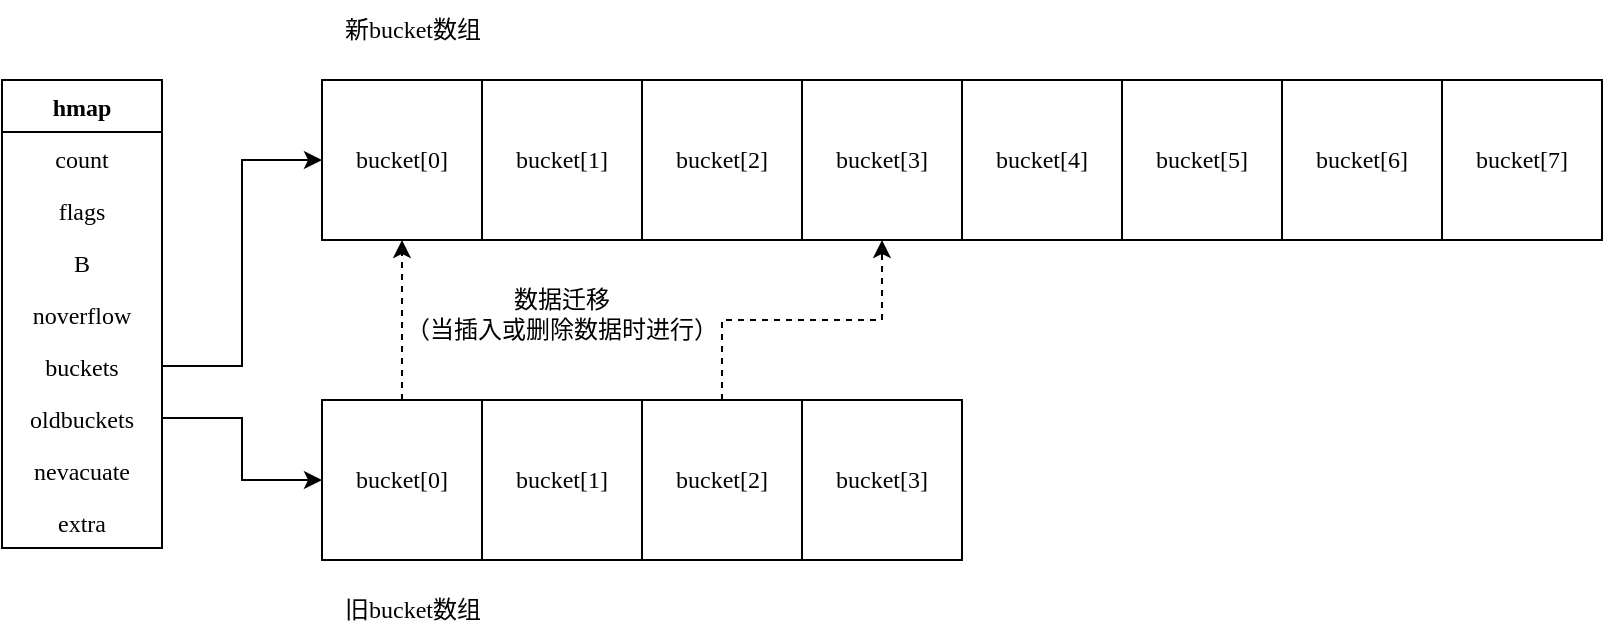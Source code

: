 <mxfile version="20.3.0" type="device"><diagram id="1uw3sre88Z70b6AodyW_" name="第 1 页"><mxGraphModel dx="946" dy="672" grid="1" gridSize="10" guides="1" tooltips="1" connect="1" arrows="1" fold="1" page="1" pageScale="1" pageWidth="827" pageHeight="1169" math="0" shadow="0"><root><mxCell id="0"/><mxCell id="1" parent="0"/><mxCell id="NVxiBQB6BIfjoMku-QJu-1" value="hmap" style="swimlane;fontStyle=1;childLayout=stackLayout;horizontal=1;startSize=26;fillColor=none;horizontalStack=0;resizeParent=1;resizeParentMax=0;resizeLast=0;collapsible=1;marginBottom=0;fontFamily=Times New Roman;align=center;" vertex="1" parent="1"><mxGeometry x="40" y="120" width="80" height="234" as="geometry"/></mxCell><mxCell id="NVxiBQB6BIfjoMku-QJu-2" value="count" style="text;strokeColor=none;fillColor=none;align=center;verticalAlign=top;spacingLeft=4;spacingRight=4;overflow=hidden;rotatable=0;points=[[0,0.5],[1,0.5]];portConstraint=eastwest;fontFamily=Times New Roman;" vertex="1" parent="NVxiBQB6BIfjoMku-QJu-1"><mxGeometry y="26" width="80" height="26" as="geometry"/></mxCell><mxCell id="NVxiBQB6BIfjoMku-QJu-3" value="flags" style="text;strokeColor=none;fillColor=none;align=center;verticalAlign=top;spacingLeft=4;spacingRight=4;overflow=hidden;rotatable=0;points=[[0,0.5],[1,0.5]];portConstraint=eastwest;fontFamily=Times New Roman;" vertex="1" parent="NVxiBQB6BIfjoMku-QJu-1"><mxGeometry y="52" width="80" height="26" as="geometry"/></mxCell><mxCell id="NVxiBQB6BIfjoMku-QJu-4" value="B" style="text;strokeColor=none;fillColor=none;align=center;verticalAlign=top;spacingLeft=4;spacingRight=4;overflow=hidden;rotatable=0;points=[[0,0.5],[1,0.5]];portConstraint=eastwest;fontFamily=Times New Roman;" vertex="1" parent="NVxiBQB6BIfjoMku-QJu-1"><mxGeometry y="78" width="80" height="26" as="geometry"/></mxCell><mxCell id="NVxiBQB6BIfjoMku-QJu-5" value="noverflow" style="text;strokeColor=none;fillColor=none;align=center;verticalAlign=top;spacingLeft=4;spacingRight=4;overflow=hidden;rotatable=0;points=[[0,0.5],[1,0.5]];portConstraint=eastwest;fontFamily=Times New Roman;" vertex="1" parent="NVxiBQB6BIfjoMku-QJu-1"><mxGeometry y="104" width="80" height="26" as="geometry"/></mxCell><mxCell id="NVxiBQB6BIfjoMku-QJu-6" value="buckets" style="text;strokeColor=none;fillColor=none;align=center;verticalAlign=top;spacingLeft=4;spacingRight=4;overflow=hidden;rotatable=0;points=[[0,0.5],[1,0.5]];portConstraint=eastwest;fontFamily=Times New Roman;" vertex="1" parent="NVxiBQB6BIfjoMku-QJu-1"><mxGeometry y="130" width="80" height="26" as="geometry"/></mxCell><mxCell id="NVxiBQB6BIfjoMku-QJu-7" value="oldbuckets" style="text;strokeColor=none;fillColor=none;align=center;verticalAlign=top;spacingLeft=4;spacingRight=4;overflow=hidden;rotatable=0;points=[[0,0.5],[1,0.5]];portConstraint=eastwest;fontFamily=Times New Roman;" vertex="1" parent="NVxiBQB6BIfjoMku-QJu-1"><mxGeometry y="156" width="80" height="26" as="geometry"/></mxCell><mxCell id="NVxiBQB6BIfjoMku-QJu-8" value="nevacuate" style="text;strokeColor=none;fillColor=none;align=center;verticalAlign=top;spacingLeft=4;spacingRight=4;overflow=hidden;rotatable=0;points=[[0,0.5],[1,0.5]];portConstraint=eastwest;fontFamily=Times New Roman;" vertex="1" parent="NVxiBQB6BIfjoMku-QJu-1"><mxGeometry y="182" width="80" height="26" as="geometry"/></mxCell><mxCell id="NVxiBQB6BIfjoMku-QJu-9" value="extra" style="text;strokeColor=none;fillColor=none;align=center;verticalAlign=top;spacingLeft=4;spacingRight=4;overflow=hidden;rotatable=0;points=[[0,0.5],[1,0.5]];portConstraint=eastwest;fontFamily=Times New Roman;" vertex="1" parent="NVxiBQB6BIfjoMku-QJu-1"><mxGeometry y="208" width="80" height="26" as="geometry"/></mxCell><mxCell id="NVxiBQB6BIfjoMku-QJu-10" value="bucket[0]" style="rounded=0;whiteSpace=wrap;html=1;fontFamily=Times New Roman;" vertex="1" parent="1"><mxGeometry x="200" y="120" width="80" height="80" as="geometry"/></mxCell><mxCell id="NVxiBQB6BIfjoMku-QJu-11" value="bucket[1]" style="rounded=0;whiteSpace=wrap;html=1;fontFamily=Times New Roman;" vertex="1" parent="1"><mxGeometry x="280" y="120" width="80" height="80" as="geometry"/></mxCell><mxCell id="NVxiBQB6BIfjoMku-QJu-12" value="bucket[2]" style="rounded=0;whiteSpace=wrap;html=1;fontFamily=Times New Roman;" vertex="1" parent="1"><mxGeometry x="360" y="120" width="80" height="80" as="geometry"/></mxCell><mxCell id="NVxiBQB6BIfjoMku-QJu-13" value="bucket[3]" style="rounded=0;whiteSpace=wrap;html=1;fontFamily=Times New Roman;" vertex="1" parent="1"><mxGeometry x="440" y="120" width="80" height="80" as="geometry"/></mxCell><mxCell id="NVxiBQB6BIfjoMku-QJu-14" value="bucket[4]" style="rounded=0;whiteSpace=wrap;html=1;fontFamily=Times New Roman;" vertex="1" parent="1"><mxGeometry x="520" y="120" width="80" height="80" as="geometry"/></mxCell><mxCell id="NVxiBQB6BIfjoMku-QJu-15" value="bucket[5]" style="rounded=0;whiteSpace=wrap;html=1;fontFamily=Times New Roman;" vertex="1" parent="1"><mxGeometry x="600" y="120" width="80" height="80" as="geometry"/></mxCell><mxCell id="NVxiBQB6BIfjoMku-QJu-16" value="bucket[6]" style="rounded=0;whiteSpace=wrap;html=1;fontFamily=Times New Roman;" vertex="1" parent="1"><mxGeometry x="680" y="120" width="80" height="80" as="geometry"/></mxCell><mxCell id="NVxiBQB6BIfjoMku-QJu-17" value="bucket[7]" style="rounded=0;whiteSpace=wrap;html=1;fontFamily=Times New Roman;" vertex="1" parent="1"><mxGeometry x="760" y="120" width="80" height="80" as="geometry"/></mxCell><mxCell id="NVxiBQB6BIfjoMku-QJu-24" style="edgeStyle=orthogonalEdgeStyle;rounded=0;orthogonalLoop=1;jettySize=auto;html=1;entryX=0.5;entryY=1;entryDx=0;entryDy=0;fontFamily=Times New Roman;dashed=1;" edge="1" parent="1" source="NVxiBQB6BIfjoMku-QJu-18" target="NVxiBQB6BIfjoMku-QJu-10"><mxGeometry relative="1" as="geometry"/></mxCell><mxCell id="NVxiBQB6BIfjoMku-QJu-18" value="bucket[0]" style="rounded=0;whiteSpace=wrap;html=1;fontFamily=Times New Roman;" vertex="1" parent="1"><mxGeometry x="200" y="280" width="80" height="80" as="geometry"/></mxCell><mxCell id="NVxiBQB6BIfjoMku-QJu-19" value="bucket[1]" style="rounded=0;whiteSpace=wrap;html=1;fontFamily=Times New Roman;" vertex="1" parent="1"><mxGeometry x="280" y="280" width="80" height="80" as="geometry"/></mxCell><mxCell id="NVxiBQB6BIfjoMku-QJu-20" value="bucket[2]" style="rounded=0;whiteSpace=wrap;html=1;fontFamily=Times New Roman;" vertex="1" parent="1"><mxGeometry x="360" y="280" width="80" height="80" as="geometry"/></mxCell><mxCell id="NVxiBQB6BIfjoMku-QJu-21" value="bucket[3]" style="rounded=0;whiteSpace=wrap;html=1;fontFamily=Times New Roman;" vertex="1" parent="1"><mxGeometry x="440" y="280" width="80" height="80" as="geometry"/></mxCell><mxCell id="NVxiBQB6BIfjoMku-QJu-22" style="edgeStyle=orthogonalEdgeStyle;rounded=0;orthogonalLoop=1;jettySize=auto;html=1;entryX=0;entryY=0.5;entryDx=0;entryDy=0;fontFamily=Times New Roman;" edge="1" parent="1" source="NVxiBQB6BIfjoMku-QJu-7" target="NVxiBQB6BIfjoMku-QJu-18"><mxGeometry relative="1" as="geometry"/></mxCell><mxCell id="NVxiBQB6BIfjoMku-QJu-23" style="edgeStyle=orthogonalEdgeStyle;rounded=0;orthogonalLoop=1;jettySize=auto;html=1;entryX=0;entryY=0.5;entryDx=0;entryDy=0;fontFamily=Times New Roman;" edge="1" parent="1" source="NVxiBQB6BIfjoMku-QJu-6" target="NVxiBQB6BIfjoMku-QJu-10"><mxGeometry relative="1" as="geometry"/></mxCell><mxCell id="NVxiBQB6BIfjoMku-QJu-25" style="edgeStyle=orthogonalEdgeStyle;rounded=0;orthogonalLoop=1;jettySize=auto;html=1;entryX=0.5;entryY=1;entryDx=0;entryDy=0;fontFamily=Times New Roman;dashed=1;exitX=0.5;exitY=0;exitDx=0;exitDy=0;" edge="1" parent="1" source="NVxiBQB6BIfjoMku-QJu-20" target="NVxiBQB6BIfjoMku-QJu-13"><mxGeometry relative="1" as="geometry"><mxPoint x="250" y="290" as="sourcePoint"/><mxPoint x="250" y="210" as="targetPoint"/></mxGeometry></mxCell><mxCell id="NVxiBQB6BIfjoMku-QJu-26" value="数据迁移&lt;br&gt;（当插入或删除数据时进行）" style="text;html=1;strokeColor=none;fillColor=none;align=center;verticalAlign=middle;whiteSpace=wrap;rounded=0;fontFamily=Times New Roman;" vertex="1" parent="1"><mxGeometry x="240" y="222" width="160" height="30" as="geometry"/></mxCell><mxCell id="NVxiBQB6BIfjoMku-QJu-27" value="新bucket数组" style="text;html=1;align=center;verticalAlign=middle;resizable=0;points=[];autosize=1;strokeColor=none;fillColor=none;fontFamily=Times New Roman;" vertex="1" parent="1"><mxGeometry x="200" y="80" width="90" height="30" as="geometry"/></mxCell><mxCell id="NVxiBQB6BIfjoMku-QJu-28" value="旧bucket数组" style="text;html=1;align=center;verticalAlign=middle;resizable=0;points=[];autosize=1;strokeColor=none;fillColor=none;fontFamily=Times New Roman;" vertex="1" parent="1"><mxGeometry x="200" y="370" width="90" height="30" as="geometry"/></mxCell></root></mxGraphModel></diagram></mxfile>